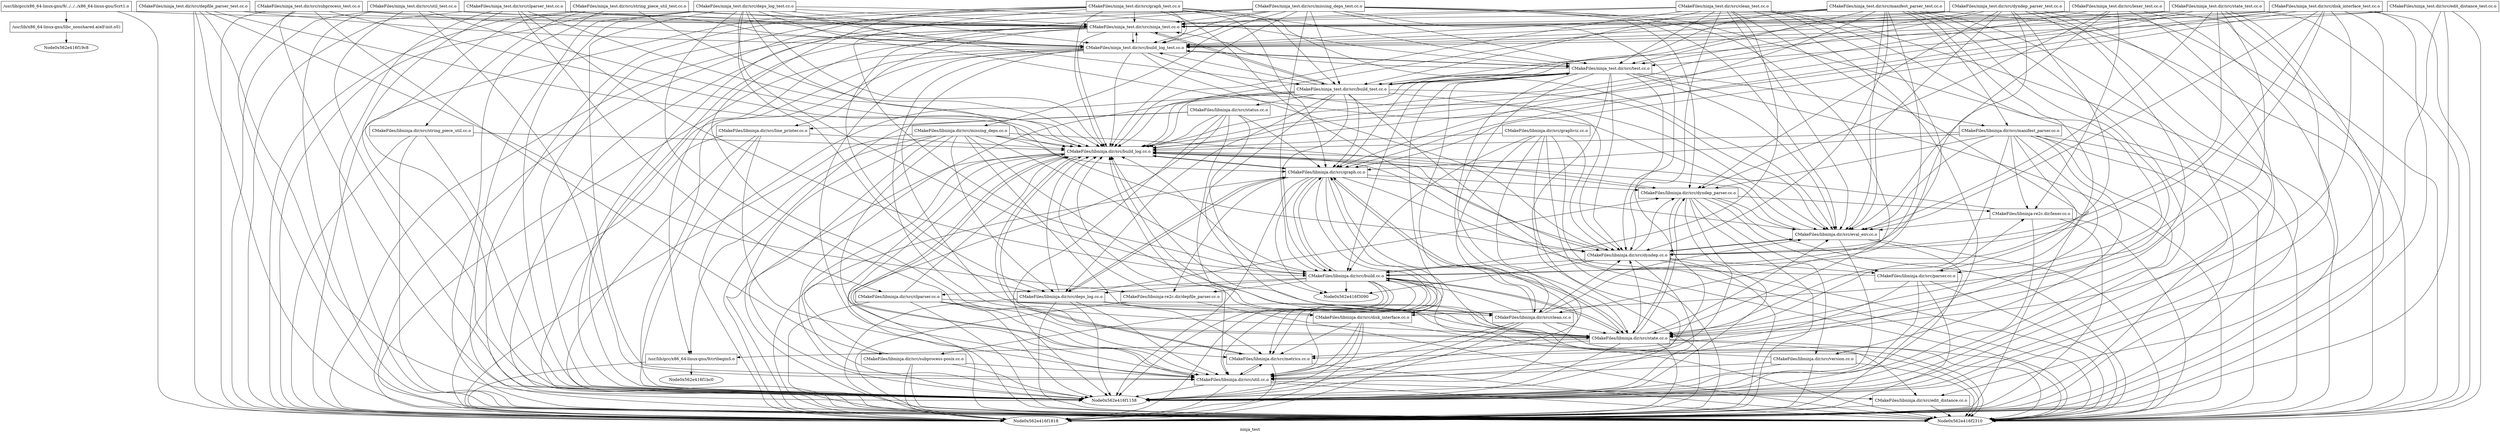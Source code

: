 digraph "ninja_test" {
	label="ninja_test";

	Node0x562e416f2820 [shape=record,label="{/usr/lib/gcc/x86_64-linux-gnu/9/../../../x86_64-linux-gnu/Scrt1.o}"];
	Node0x562e416f2820 -> Node0x562e416f3288;
	Node0x562e416f2820 -> Node0x562e416f3360;
	Node0x562e416f2820 -> Node0x562e416f1818;
	Node0x562e416f12c0 [shape=record,label="{/usr/lib/gcc/x86_64-linux-gnu/9/crtbeginS.o}"];
	Node0x562e416f12c0 -> Node0x562e416f1bc0;
	Node0x562e416f12c0 -> Node0x562e416f1818;
	Node0x562e416f1548 [shape=record,label="{CMakeFiles/libninja.dir/src/build_log.cc.o}"];
	Node0x562e416f1548 -> Node0x562e416f1980;
	Node0x562e416f1548 -> Node0x562e416f23e8;
	Node0x562e416f1548 -> Node0x562e416f28f8;
	Node0x562e416f1548 -> Node0x562e416f2310;
	Node0x562e416f1548 -> Node0x562e416f1158;
	Node0x562e416f1548 -> Node0x562e416f1818;
	Node0x562e416f2c58 [shape=record,label="{CMakeFiles/libninja.dir/src/build.cc.o}"];
	Node0x562e416f2c58 -> Node0x562e416f1548;
	Node0x562e416f2c58 -> Node0x562e416f1db8;
	Node0x562e416f2c58 -> Node0x562e416f3090;
	Node0x562e416f2c58 -> Node0x562e416f2e08;
	Node0x562e416f2c58 -> Node0x562e416f2bc8;
	Node0x562e416f2c58 -> Node0x562e416f1980;
	Node0x562e416f2c58 -> Node0x562e416f23e8;
	Node0x562e416f2c58 -> Node0x562e416f1470;
	Node0x562e416f2c58 -> Node0x562e416f28f8;
	Node0x562e416f2c58 -> Node0x562e416f1f20;
	Node0x562e416f2c58 -> Node0x562e416f1860;
	Node0x562e416f2c58 -> Node0x562e416f2310;
	Node0x562e416f2c58 -> Node0x562e416f1158;
	Node0x562e416f2c58 -> Node0x562e416f1818;
	Node0x562e416f2988 [shape=record,label="{CMakeFiles/libninja.dir/src/clean.cc.o}"];
	Node0x562e416f2988 -> Node0x562e416f1548;
	Node0x562e416f2988 -> Node0x562e416f2c58;
	Node0x562e416f2988 -> Node0x562e416f1c50;
	Node0x562e416f2988 -> Node0x562e416f25e0;
	Node0x562e416f2988 -> Node0x562e416f1980;
	Node0x562e416f2988 -> Node0x562e416f1470;
	Node0x562e416f2988 -> Node0x562e416f28f8;
	Node0x562e416f2988 -> Node0x562e416f2310;
	Node0x562e416f2988 -> Node0x562e416f1158;
	Node0x562e416f2988 -> Node0x562e416f1818;
	Node0x562e416f1db8 [shape=record,label="{CMakeFiles/libninja.dir/src/clparser.cc.o}"];
	Node0x562e416f1db8 -> Node0x562e416f1548;
	Node0x562e416f1db8 -> Node0x562e416f2988;
	Node0x562e416f1db8 -> Node0x562e416f23e8;
	Node0x562e416f1db8 -> Node0x562e416f28f8;
	Node0x562e416f1db8 -> Node0x562e416f2310;
	Node0x562e416f1db8 -> Node0x562e416f1158;
	Node0x562e416f1db8 -> Node0x562e416f1818;
	Node0x562e416f1c50 [shape=record,label="{CMakeFiles/libninja.dir/src/dyndep.cc.o}"];
	Node0x562e416f1c50 -> Node0x562e416f1548;
	Node0x562e416f1c50 -> Node0x562e416f2c58;
	Node0x562e416f1c50 -> Node0x562e416f1110;
	Node0x562e416f1c50 -> Node0x562e416f3090;
	Node0x562e416f1c50 -> Node0x562e416f25e0;
	Node0x562e416f1c50 -> Node0x562e416f1b30;
	Node0x562e416f1c50 -> Node0x562e416f2310;
	Node0x562e416f1c50 -> Node0x562e416f1158;
	Node0x562e416f1c50 -> Node0x562e416f1818;
	Node0x562e416f1110 [shape=record,label="{CMakeFiles/libninja.dir/src/dyndep_parser.cc.o}"];
	Node0x562e416f1110 -> Node0x562e416f1548;
	Node0x562e416f1110 -> Node0x562e416f25e0;
	Node0x562e416f1110 -> Node0x562e416f1b30;
	Node0x562e416f1110 -> Node0x562e416f1470;
	Node0x562e416f1110 -> Node0x562e416f28f8;
	Node0x562e416f1110 -> Node0x562e416f2280;
	Node0x562e416f1110 -> Node0x562e416f11e8;
	Node0x562e416f1110 -> Node0x562e416f2310;
	Node0x562e416f1110 -> Node0x562e416f1158;
	Node0x562e416f1110 -> Node0x562e416f1818;
	Node0x562e416f2e08 [shape=record,label="{CMakeFiles/libninja.dir/src/deps_log.cc.o}"];
	Node0x562e416f2e08 -> Node0x562e416f1548;
	Node0x562e416f2e08 -> Node0x562e416f1110;
	Node0x562e416f2e08 -> Node0x562e416f1980;
	Node0x562e416f2e08 -> Node0x562e416f23e8;
	Node0x562e416f2e08 -> Node0x562e416f1470;
	Node0x562e416f2e08 -> Node0x562e416f28f8;
	Node0x562e416f2e08 -> Node0x562e416f2310;
	Node0x562e416f2e08 -> Node0x562e416f1158;
	Node0x562e416f2e08 -> Node0x562e416f1818;
	Node0x562e416f2bc8 [shape=record,label="{CMakeFiles/libninja.dir/src/disk_interface.cc.o}"];
	Node0x562e416f2bc8 -> Node0x562e416f1548;
	Node0x562e416f2bc8 -> Node0x562e416f23e8;
	Node0x562e416f2bc8 -> Node0x562e416f28f8;
	Node0x562e416f2bc8 -> Node0x562e416f2310;
	Node0x562e416f2bc8 -> Node0x562e416f1158;
	Node0x562e416f2bc8 -> Node0x562e416f1818;
	Node0x562e416f3120 [shape=record,label="{CMakeFiles/libninja.dir/src/edit_distance.cc.o}"];
	Node0x562e416f3120 -> Node0x562e416f2310;
	Node0x562e416f3120 -> Node0x562e416f1818;
	Node0x562e416f25e0 [shape=record,label="{CMakeFiles/libninja.dir/src/eval_env.cc.o}"];
	Node0x562e416f25e0 -> Node0x562e416f1548;
	Node0x562e416f25e0 -> Node0x562e416f1c50;
	Node0x562e416f25e0 -> Node0x562e416f2310;
	Node0x562e416f25e0 -> Node0x562e416f1158;
	Node0x562e416f25e0 -> Node0x562e416f1818;
	Node0x562e416f1980 [shape=record,label="{CMakeFiles/libninja.dir/src/graph.cc.o}"];
	Node0x562e416f1980 -> Node0x562e416f1548;
	Node0x562e416f1980 -> Node0x562e416f2c58;
	Node0x562e416f1980 -> Node0x562e416f1c50;
	Node0x562e416f1980 -> Node0x562e416f1110;
	Node0x562e416f1980 -> Node0x562e416f3090;
	Node0x562e416f1980 -> Node0x562e416f2e08;
	Node0x562e416f1980 -> Node0x562e416f25e0;
	Node0x562e416f1980 -> Node0x562e416f23e8;
	Node0x562e416f1980 -> Node0x562e416f1470;
	Node0x562e416f1980 -> Node0x562e416f28f8;
	Node0x562e416f1980 -> Node0x562e416f1860;
	Node0x562e416f1980 -> Node0x562e416f2310;
	Node0x562e416f1980 -> Node0x562e416f1158;
	Node0x562e416f1980 -> Node0x562e416f1818;
	Node0x562e416f1ff8 [shape=record,label="{CMakeFiles/libninja.dir/src/graphviz.cc.o}"];
	Node0x562e416f1ff8 -> Node0x562e416f1548;
	Node0x562e416f1ff8 -> Node0x562e416f2c58;
	Node0x562e416f1ff8 -> Node0x562e416f2988;
	Node0x562e416f1ff8 -> Node0x562e416f1c50;
	Node0x562e416f1ff8 -> Node0x562e416f28f8;
	Node0x562e416f1ff8 -> Node0x562e416f2310;
	Node0x562e416f1ff8 -> Node0x562e416f1158;
	Node0x562e416f1ff8 -> Node0x562e416f1818;
	Node0x562e416f1668 [shape=record,label="{CMakeFiles/libninja.dir/src/line_printer.cc.o}"];
	Node0x562e416f1668 -> Node0x562e416f1548;
	Node0x562e416f1668 -> Node0x562e416f28f8;
	Node0x562e416f1668 -> Node0x562e416f2310;
	Node0x562e416f1668 -> Node0x562e416f1158;
	Node0x562e416f1668 -> Node0x562e416f1818;
	Node0x562e416f2e98 [shape=record,label="{CMakeFiles/libninja.dir/src/manifest_parser.cc.o}"];
	Node0x562e416f2e98 -> Node0x562e416f1548;
	Node0x562e416f2e98 -> Node0x562e416f1110;
	Node0x562e416f2e98 -> Node0x562e416f25e0;
	Node0x562e416f2e98 -> Node0x562e416f1980;
	Node0x562e416f2e98 -> Node0x562e416f1b30;
	Node0x562e416f2e98 -> Node0x562e416f1470;
	Node0x562e416f2e98 -> Node0x562e416f28f8;
	Node0x562e416f2e98 -> Node0x562e416f2280;
	Node0x562e416f2e98 -> Node0x562e416f11e8;
	Node0x562e416f2e98 -> Node0x562e416f2310;
	Node0x562e416f2e98 -> Node0x562e416f1158;
	Node0x562e416f2e98 -> Node0x562e416f1818;
	Node0x562e416f23e8 [shape=record,label="{CMakeFiles/libninja.dir/src/metrics.cc.o}"];
	Node0x562e416f23e8 -> Node0x562e416f1548;
	Node0x562e416f23e8 -> Node0x562e416f28f8;
	Node0x562e416f23e8 -> Node0x562e416f2310;
	Node0x562e416f23e8 -> Node0x562e416f1818;
	Node0x562e416f2af0 [shape=record,label="{CMakeFiles/libninja.dir/src/missing_deps.cc.o}"];
	Node0x562e416f2af0 -> Node0x562e416f12c0;
	Node0x562e416f2af0 -> Node0x562e416f1548;
	Node0x562e416f2af0 -> Node0x562e416f2c58;
	Node0x562e416f2af0 -> Node0x562e416f2988;
	Node0x562e416f2af0 -> Node0x562e416f1110;
	Node0x562e416f2af0 -> Node0x562e416f2e08;
	Node0x562e416f2af0 -> Node0x562e416f1980;
	Node0x562e416f2af0 -> Node0x562e416f1470;
	Node0x562e416f2af0 -> Node0x562e416f28f8;
	Node0x562e416f2af0 -> Node0x562e416f2310;
	Node0x562e416f2af0 -> Node0x562e416f1158;
	Node0x562e416f2af0 -> Node0x562e416f1818;
	Node0x562e416f1b30 [shape=record,label="{CMakeFiles/libninja.dir/src/parser.cc.o}"];
	Node0x562e416f1b30 -> Node0x562e416f1548;
	Node0x562e416f1b30 -> Node0x562e416f23e8;
	Node0x562e416f1b30 -> Node0x562e416f11e8;
	Node0x562e416f1b30 -> Node0x562e416f2310;
	Node0x562e416f1b30 -> Node0x562e416f1158;
	Node0x562e416f1b30 -> Node0x562e416f1818;
	Node0x562e416f1470 [shape=record,label="{CMakeFiles/libninja.dir/src/state.cc.o}"];
	Node0x562e416f1470 -> Node0x562e416f12c0;
	Node0x562e416f1470 -> Node0x562e416f1548;
	Node0x562e416f1470 -> Node0x562e416f2c58;
	Node0x562e416f1470 -> Node0x562e416f1c50;
	Node0x562e416f1470 -> Node0x562e416f1110;
	Node0x562e416f1470 -> Node0x562e416f3120;
	Node0x562e416f1470 -> Node0x562e416f25e0;
	Node0x562e416f1470 -> Node0x562e416f1980;
	Node0x562e416f1470 -> Node0x562e416f23e8;
	Node0x562e416f1470 -> Node0x562e416f2310;
	Node0x562e416f1470 -> Node0x562e416f1158;
	Node0x562e416f1470 -> Node0x562e416f1818;
	Node0x562e416f11a0 [shape=record,label="{CMakeFiles/libninja.dir/src/status.cc.o}"];
	Node0x562e416f11a0 -> Node0x562e416f1548;
	Node0x562e416f11a0 -> Node0x562e416f3090;
	Node0x562e416f11a0 -> Node0x562e416f1980;
	Node0x562e416f11a0 -> Node0x562e416f1668;
	Node0x562e416f11a0 -> Node0x562e416f28f8;
	Node0x562e416f11a0 -> Node0x562e416f2310;
	Node0x562e416f11a0 -> Node0x562e416f1158;
	Node0x562e416f11a0 -> Node0x562e416f1818;
	Node0x562e416f3048 [shape=record,label="{CMakeFiles/libninja.dir/src/string_piece_util.cc.o}"];
	Node0x562e416f3048 -> Node0x562e416f1548;
	Node0x562e416f3048 -> Node0x562e416f2310;
	Node0x562e416f3048 -> Node0x562e416f1158;
	Node0x562e416f3048 -> Node0x562e416f1818;
	Node0x562e416f28f8 [shape=record,label="{CMakeFiles/libninja.dir/src/util.cc.o}"];
	Node0x562e416f28f8 -> Node0x562e416f1548;
	Node0x562e416f28f8 -> Node0x562e416f3120;
	Node0x562e416f28f8 -> Node0x562e416f23e8;
	Node0x562e416f28f8 -> Node0x562e416f2310;
	Node0x562e416f28f8 -> Node0x562e416f1158;
	Node0x562e416f28f8 -> Node0x562e416f1818;
	Node0x562e416f2280 [shape=record,label="{CMakeFiles/libninja.dir/src/version.cc.o}"];
	Node0x562e416f2280 -> Node0x562e416f1548;
	Node0x562e416f2280 -> Node0x562e416f28f8;
	Node0x562e416f2280 -> Node0x562e416f2310;
	Node0x562e416f2280 -> Node0x562e416f1158;
	Node0x562e416f2280 -> Node0x562e416f1818;
	Node0x562e416f1f20 [shape=record,label="{CMakeFiles/libninja.dir/src/subprocess-posix.cc.o}"];
	Node0x562e416f1f20 -> Node0x562e416f1548;
	Node0x562e416f1f20 -> Node0x562e416f28f8;
	Node0x562e416f1f20 -> Node0x562e416f2310;
	Node0x562e416f1f20 -> Node0x562e416f1158;
	Node0x562e416f1f20 -> Node0x562e416f1818;
	Node0x562e416f1860 [shape=record,label="{CMakeFiles/libninja-re2c.dir/depfile_parser.cc.o}"];
	Node0x562e416f1860 -> Node0x562e416f1548;
	Node0x562e416f1860 -> Node0x562e416f2310;
	Node0x562e416f1860 -> Node0x562e416f1818;
	Node0x562e416f11e8 [shape=record,label="{CMakeFiles/libninja-re2c.dir/lexer.cc.o}"];
	Node0x562e416f11e8 -> Node0x562e416f1548;
	Node0x562e416f11e8 -> Node0x562e416f25e0;
	Node0x562e416f11e8 -> Node0x562e416f2310;
	Node0x562e416f11e8 -> Node0x562e416f1158;
	Node0x562e416f11e8 -> Node0x562e416f1818;
	Node0x562e416f2d78 [shape=record,label="{CMakeFiles/ninja_test.dir/src/build_log_test.cc.o}"];
	Node0x562e416f2d78 -> Node0x562e416f1548;
	Node0x562e416f2d78 -> Node0x562e416f1c50;
	Node0x562e416f2d78 -> Node0x562e416f2bc8;
	Node0x562e416f2d78 -> Node0x562e416f25e0;
	Node0x562e416f2d78 -> Node0x562e416f1470;
	Node0x562e416f2d78 -> Node0x562e416f28f8;
	Node0x562e416f2d78 -> Node0x562e416f3288;
	Node0x562e416f2d78 -> Node0x562e416f2a18;
	Node0x562e416f2d78 -> Node0x562e416f2310;
	Node0x562e416f2d78 -> Node0x562e416f1158;
	Node0x562e416f2d78 -> Node0x562e416f1818;
	Node0x562e416f2868 [shape=record,label="{CMakeFiles/ninja_test.dir/src/build_test.cc.o}"];
	Node0x562e416f2868 -> Node0x562e416f1548;
	Node0x562e416f2868 -> Node0x562e416f2c58;
	Node0x562e416f2868 -> Node0x562e416f1c50;
	Node0x562e416f2868 -> Node0x562e416f2e08;
	Node0x562e416f2868 -> Node0x562e416f25e0;
	Node0x562e416f2868 -> Node0x562e416f1980;
	Node0x562e416f2868 -> Node0x562e416f1470;
	Node0x562e416f2868 -> Node0x562e416f11a0;
	Node0x562e416f2868 -> Node0x562e416f2d78;
	Node0x562e416f2868 -> Node0x562e416f3288;
	Node0x562e416f2868 -> Node0x562e416f2a18;
	Node0x562e416f2868 -> Node0x562e416f2310;
	Node0x562e416f2868 -> Node0x562e416f1158;
	Node0x562e416f2868 -> Node0x562e416f1818;
	Node0x562e416f2118 [shape=record,label="{CMakeFiles/ninja_test.dir/src/clean_test.cc.o}"];
	Node0x562e416f2118 -> Node0x562e416f1548;
	Node0x562e416f2118 -> Node0x562e416f2c58;
	Node0x562e416f2118 -> Node0x562e416f2988;
	Node0x562e416f2118 -> Node0x562e416f1c50;
	Node0x562e416f2118 -> Node0x562e416f25e0;
	Node0x562e416f2118 -> Node0x562e416f1470;
	Node0x562e416f2118 -> Node0x562e416f2d78;
	Node0x562e416f2118 -> Node0x562e416f2868;
	Node0x562e416f2118 -> Node0x562e416f3288;
	Node0x562e416f2118 -> Node0x562e416f2a18;
	Node0x562e416f2118 -> Node0x562e416f2310;
	Node0x562e416f2118 -> Node0x562e416f1158;
	Node0x562e416f2118 -> Node0x562e416f1818;
	Node0x562e416f1b78 [shape=record,label="{CMakeFiles/ninja_test.dir/src/clparser_test.cc.o}"];
	Node0x562e416f1b78 -> Node0x562e416f1548;
	Node0x562e416f1b78 -> Node0x562e416f2c58;
	Node0x562e416f1b78 -> Node0x562e416f1db8;
	Node0x562e416f1b78 -> Node0x562e416f2d78;
	Node0x562e416f1b78 -> Node0x562e416f3288;
	Node0x562e416f1b78 -> Node0x562e416f2310;
	Node0x562e416f1b78 -> Node0x562e416f1158;
	Node0x562e416f1b78 -> Node0x562e416f1818;
	Node0x562e416f2748 [shape=record,label="{CMakeFiles/ninja_test.dir/src/depfile_parser_test.cc.o}"];
	Node0x562e416f2748 -> Node0x562e416f1548;
	Node0x562e416f2748 -> Node0x562e416f1860;
	Node0x562e416f2748 -> Node0x562e416f2d78;
	Node0x562e416f2748 -> Node0x562e416f3288;
	Node0x562e416f2748 -> Node0x562e416f2310;
	Node0x562e416f2748 -> Node0x562e416f1158;
	Node0x562e416f2748 -> Node0x562e416f1818;
	Node0x562e416f1a58 [shape=record,label="{CMakeFiles/ninja_test.dir/src/deps_log_test.cc.o}"];
	Node0x562e416f1a58 -> Node0x562e416f1548;
	Node0x562e416f1a58 -> Node0x562e416f2c58;
	Node0x562e416f1a58 -> Node0x562e416f1c50;
	Node0x562e416f1a58 -> Node0x562e416f2e08;
	Node0x562e416f1a58 -> Node0x562e416f25e0;
	Node0x562e416f1a58 -> Node0x562e416f1470;
	Node0x562e416f1a58 -> Node0x562e416f28f8;
	Node0x562e416f1a58 -> Node0x562e416f2d78;
	Node0x562e416f1a58 -> Node0x562e416f2868;
	Node0x562e416f1a58 -> Node0x562e416f3288;
	Node0x562e416f1a58 -> Node0x562e416f2a18;
	Node0x562e416f1a58 -> Node0x562e416f2310;
	Node0x562e416f1a58 -> Node0x562e416f1158;
	Node0x562e416f1a58 -> Node0x562e416f1818;
	Node0x562e416f1788 [shape=record,label="{CMakeFiles/ninja_test.dir/src/disk_interface_test.cc.o}"];
	Node0x562e416f1788 -> Node0x562e416f1548;
	Node0x562e416f1788 -> Node0x562e416f1c50;
	Node0x562e416f1788 -> Node0x562e416f2bc8;
	Node0x562e416f1788 -> Node0x562e416f25e0;
	Node0x562e416f1788 -> Node0x562e416f1980;
	Node0x562e416f1788 -> Node0x562e416f1470;
	Node0x562e416f1788 -> Node0x562e416f2d78;
	Node0x562e416f1788 -> Node0x562e416f3288;
	Node0x562e416f1788 -> Node0x562e416f2a18;
	Node0x562e416f1788 -> Node0x562e416f2310;
	Node0x562e416f1788 -> Node0x562e416f1158;
	Node0x562e416f1788 -> Node0x562e416f1818;
	Node0x562e416f2fb8 [shape=record,label="{CMakeFiles/ninja_test.dir/src/dyndep_parser_test.cc.o}"];
	Node0x562e416f2fb8 -> Node0x562e416f1548;
	Node0x562e416f2fb8 -> Node0x562e416f2c58;
	Node0x562e416f2fb8 -> Node0x562e416f1c50;
	Node0x562e416f2fb8 -> Node0x562e416f1110;
	Node0x562e416f2fb8 -> Node0x562e416f25e0;
	Node0x562e416f2fb8 -> Node0x562e416f1470;
	Node0x562e416f2fb8 -> Node0x562e416f2d78;
	Node0x562e416f2fb8 -> Node0x562e416f2868;
	Node0x562e416f2fb8 -> Node0x562e416f3288;
	Node0x562e416f2fb8 -> Node0x562e416f2a18;
	Node0x562e416f2fb8 -> Node0x562e416f2310;
	Node0x562e416f2fb8 -> Node0x562e416f1158;
	Node0x562e416f2fb8 -> Node0x562e416f1818;
	Node0x562e416f2e50 [shape=record,label="{CMakeFiles/ninja_test.dir/src/edit_distance_test.cc.o}"];
	Node0x562e416f2e50 -> Node0x562e416f3120;
	Node0x562e416f2e50 -> Node0x562e416f2d78;
	Node0x562e416f2e50 -> Node0x562e416f3288;
	Node0x562e416f2e50 -> Node0x562e416f2310;
	Node0x562e416f2e50 -> Node0x562e416f1818;
	Node0x562e416f2358 [shape=record,label="{CMakeFiles/ninja_test.dir/src/graph_test.cc.o}"];
	Node0x562e416f2358 -> Node0x562e416f1548;
	Node0x562e416f2358 -> Node0x562e416f2c58;
	Node0x562e416f2358 -> Node0x562e416f1c50;
	Node0x562e416f2358 -> Node0x562e416f25e0;
	Node0x562e416f2358 -> Node0x562e416f1980;
	Node0x562e416f2358 -> Node0x562e416f1470;
	Node0x562e416f2358 -> Node0x562e416f2d78;
	Node0x562e416f2358 -> Node0x562e416f2868;
	Node0x562e416f2358 -> Node0x562e416f3288;
	Node0x562e416f2358 -> Node0x562e416f2a18;
	Node0x562e416f2358 -> Node0x562e416f2310;
	Node0x562e416f2358 -> Node0x562e416f1158;
	Node0x562e416f2358 -> Node0x562e416f1818;
	Node0x562e416f1e90 [shape=record,label="{CMakeFiles/ninja_test.dir/src/lexer_test.cc.o}"];
	Node0x562e416f1e90 -> Node0x562e416f1548;
	Node0x562e416f1e90 -> Node0x562e416f1110;
	Node0x562e416f1e90 -> Node0x562e416f25e0;
	Node0x562e416f1e90 -> Node0x562e416f11e8;
	Node0x562e416f1e90 -> Node0x562e416f2d78;
	Node0x562e416f1e90 -> Node0x562e416f3288;
	Node0x562e416f1e90 -> Node0x562e416f2310;
	Node0x562e416f1e90 -> Node0x562e416f1158;
	Node0x562e416f1e90 -> Node0x562e416f1818;
	Node0x562e416f1c08 [shape=record,label="{CMakeFiles/ninja_test.dir/src/manifest_parser_test.cc.o}"];
	Node0x562e416f1c08 -> Node0x562e416f1548;
	Node0x562e416f1c08 -> Node0x562e416f2c58;
	Node0x562e416f1c08 -> Node0x562e416f1c50;
	Node0x562e416f1c08 -> Node0x562e416f25e0;
	Node0x562e416f1c08 -> Node0x562e416f1980;
	Node0x562e416f1c08 -> Node0x562e416f2e98;
	Node0x562e416f1c08 -> Node0x562e416f1b30;
	Node0x562e416f1c08 -> Node0x562e416f1470;
	Node0x562e416f1c08 -> Node0x562e416f2d78;
	Node0x562e416f1c08 -> Node0x562e416f2868;
	Node0x562e416f1c08 -> Node0x562e416f3288;
	Node0x562e416f1c08 -> Node0x562e416f2a18;
	Node0x562e416f1c08 -> Node0x562e416f2310;
	Node0x562e416f1c08 -> Node0x562e416f1158;
	Node0x562e416f1c08 -> Node0x562e416f1818;
	Node0x562e416f1038 [shape=record,label="{CMakeFiles/ninja_test.dir/src/missing_deps_test.cc.o}"];
	Node0x562e416f1038 -> Node0x562e416f1548;
	Node0x562e416f1038 -> Node0x562e416f2c58;
	Node0x562e416f1038 -> Node0x562e416f1c50;
	Node0x562e416f1038 -> Node0x562e416f1110;
	Node0x562e416f1038 -> Node0x562e416f2e08;
	Node0x562e416f1038 -> Node0x562e416f25e0;
	Node0x562e416f1038 -> Node0x562e416f2af0;
	Node0x562e416f1038 -> Node0x562e416f1470;
	Node0x562e416f1038 -> Node0x562e416f2d78;
	Node0x562e416f1038 -> Node0x562e416f2868;
	Node0x562e416f1038 -> Node0x562e416f3288;
	Node0x562e416f1038 -> Node0x562e416f2a18;
	Node0x562e416f1038 -> Node0x562e416f2310;
	Node0x562e416f1038 -> Node0x562e416f1158;
	Node0x562e416f1038 -> Node0x562e416f1818;
	Node0x562e416f3288 [shape=record,label="{CMakeFiles/ninja_test.dir/src/ninja_test.cc.o}"];
	Node0x562e416f3288 -> Node0x562e416f12c0;
	Node0x562e416f3288 -> Node0x562e416f1548;
	Node0x562e416f3288 -> Node0x562e416f1668;
	Node0x562e416f3288 -> Node0x562e416f2d78;
	Node0x562e416f3288 -> Node0x562e416f2868;
	Node0x562e416f3288 -> Node0x562e416f2310;
	Node0x562e416f3288 -> Node0x562e416f1158;
	Node0x562e416f3288 -> Node0x562e416f1818;
	Node0x562e416f27d8 [shape=record,label="{CMakeFiles/ninja_test.dir/src/state_test.cc.o}"];
	Node0x562e416f27d8 -> Node0x562e416f1548;
	Node0x562e416f27d8 -> Node0x562e416f1c50;
	Node0x562e416f27d8 -> Node0x562e416f25e0;
	Node0x562e416f27d8 -> Node0x562e416f1980;
	Node0x562e416f27d8 -> Node0x562e416f1470;
	Node0x562e416f27d8 -> Node0x562e416f2d78;
	Node0x562e416f27d8 -> Node0x562e416f2868;
	Node0x562e416f27d8 -> Node0x562e416f3288;
	Node0x562e416f27d8 -> Node0x562e416f2310;
	Node0x562e416f27d8 -> Node0x562e416f1158;
	Node0x562e416f27d8 -> Node0x562e416f1818;
	Node0x562e416f14b8 [shape=record,label="{CMakeFiles/ninja_test.dir/src/string_piece_util_test.cc.o}"];
	Node0x562e416f14b8 -> Node0x562e416f1548;
	Node0x562e416f14b8 -> Node0x562e416f3048;
	Node0x562e416f14b8 -> Node0x562e416f2d78;
	Node0x562e416f14b8 -> Node0x562e416f3288;
	Node0x562e416f14b8 -> Node0x562e416f2310;
	Node0x562e416f14b8 -> Node0x562e416f1158;
	Node0x562e416f14b8 -> Node0x562e416f1818;
	Node0x562e416f2ce8 [shape=record,label="{CMakeFiles/ninja_test.dir/src/subprocess_test.cc.o}"];
	Node0x562e416f2ce8 -> Node0x562e416f1548;
	Node0x562e416f2ce8 -> Node0x562e416f1f20;
	Node0x562e416f2ce8 -> Node0x562e416f2d78;
	Node0x562e416f2ce8 -> Node0x562e416f3288;
	Node0x562e416f2ce8 -> Node0x562e416f2310;
	Node0x562e416f2ce8 -> Node0x562e416f1158;
	Node0x562e416f2ce8 -> Node0x562e416f1818;
	Node0x562e416f2a18 [shape=record,label="{CMakeFiles/ninja_test.dir/src/test.cc.o}"];
	Node0x562e416f2a18 -> Node0x562e416f1548;
	Node0x562e416f2a18 -> Node0x562e416f2c58;
	Node0x562e416f2a18 -> Node0x562e416f2988;
	Node0x562e416f2a18 -> Node0x562e416f1c50;
	Node0x562e416f2a18 -> Node0x562e416f2bc8;
	Node0x562e416f2a18 -> Node0x562e416f25e0;
	Node0x562e416f2a18 -> Node0x562e416f1980;
	Node0x562e416f2a18 -> Node0x562e416f2e98;
	Node0x562e416f2a18 -> Node0x562e416f1470;
	Node0x562e416f2a18 -> Node0x562e416f28f8;
	Node0x562e416f2a18 -> Node0x562e416f2d78;
	Node0x562e416f2a18 -> Node0x562e416f2868;
	Node0x562e416f2a18 -> Node0x562e416f3288;
	Node0x562e416f2a18 -> Node0x562e416f2310;
	Node0x562e416f2a18 -> Node0x562e416f1158;
	Node0x562e416f2a18 -> Node0x562e416f1818;
	Node0x562e416f1f68 [shape=record,label="{CMakeFiles/ninja_test.dir/src/util_test.cc.o}"];
	Node0x562e416f1f68 -> Node0x562e416f1548;
	Node0x562e416f1f68 -> Node0x562e416f28f8;
	Node0x562e416f1f68 -> Node0x562e416f2d78;
	Node0x562e416f1f68 -> Node0x562e416f3288;
	Node0x562e416f1f68 -> Node0x562e416f2310;
	Node0x562e416f1f68 -> Node0x562e416f1158;
	Node0x562e416f1f68 -> Node0x562e416f1818;
	Node0x562e416f3360 [shape=record,label="{/usr/lib/x86_64-linux-gnu/libc_nonshared.a(elf-init.oS)}"];
	Node0x562e416f3360 -> Node0x562e416f19c8;
}
